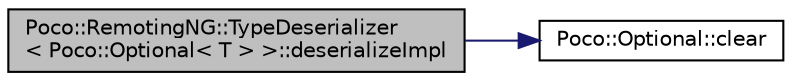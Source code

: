 digraph "Poco::RemotingNG::TypeDeserializer&lt; Poco::Optional&lt; T &gt; &gt;::deserializeImpl"
{
 // LATEX_PDF_SIZE
  edge [fontname="Helvetica",fontsize="10",labelfontname="Helvetica",labelfontsize="10"];
  node [fontname="Helvetica",fontsize="10",shape=record];
  rankdir="LR";
  Node1 [label="Poco::RemotingNG::TypeDeserializer\l\< Poco::Optional\< T \> \>::deserializeImpl",height=0.2,width=0.4,color="black", fillcolor="grey75", style="filled", fontcolor="black",tooltip=" "];
  Node1 -> Node2 [color="midnightblue",fontsize="10",style="solid",fontname="Helvetica"];
  Node2 [label="Poco::Optional::clear",height=0.2,width=0.4,color="black", fillcolor="white", style="filled",URL="$classPoco_1_1Optional.html#a66683a23049ac6758ba3a4803c07f32a",tooltip="Clears the Optional."];
}

